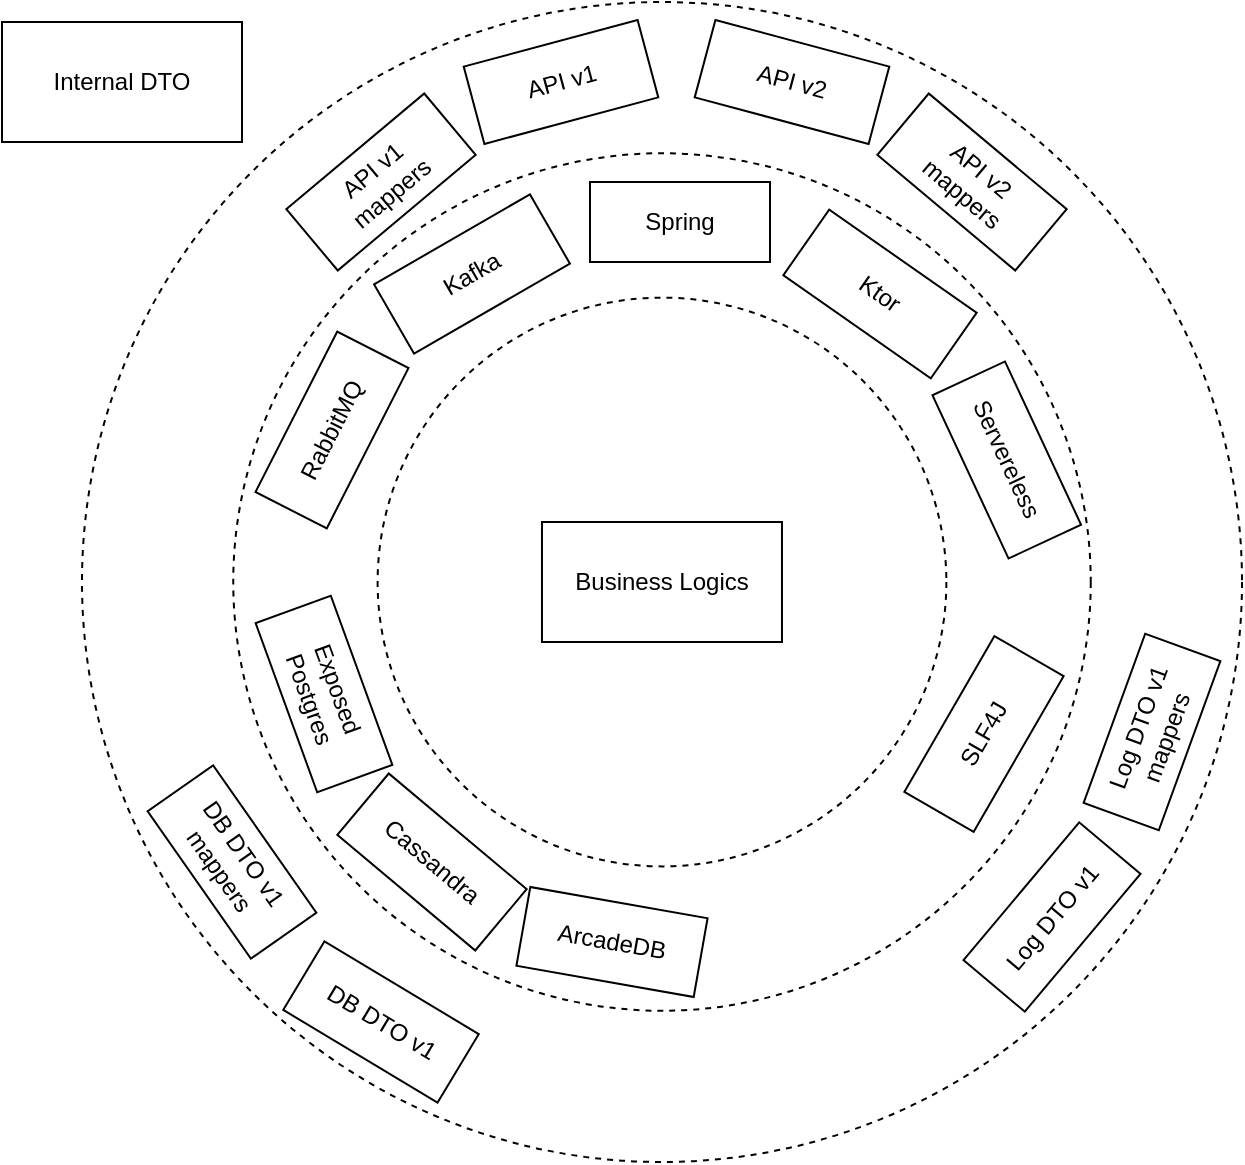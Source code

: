 <mxfile version="20.8.20" type="github">
  <diagram name="Страница 1" id="Y4q4V2JyoeAnRiIHV64o">
    <mxGraphModel dx="1050" dy="531" grid="1" gridSize="10" guides="1" tooltips="1" connect="1" arrows="1" fold="1" page="1" pageScale="1" pageWidth="827" pageHeight="1169" math="0" shadow="0">
      <root>
        <mxCell id="0" />
        <mxCell id="1" parent="0" />
        <mxCell id="BKu4UP8uy58tQrYpFL6M-6" value="" style="ellipse;whiteSpace=wrap;html=1;aspect=fixed;dashed=1;" vertex="1" parent="1">
          <mxGeometry x="230" y="220" width="580" height="580" as="geometry" />
        </mxCell>
        <mxCell id="BKu4UP8uy58tQrYpFL6M-7" value="" style="ellipse;whiteSpace=wrap;html=1;aspect=fixed;dashed=1;" vertex="1" parent="1">
          <mxGeometry x="305.63" y="295.63" width="428.75" height="428.75" as="geometry" />
        </mxCell>
        <mxCell id="BKu4UP8uy58tQrYpFL6M-2" value="API v1" style="rounded=0;whiteSpace=wrap;html=1;rotation=-15;" vertex="1" parent="1">
          <mxGeometry x="424.5" y="240" width="90" height="40" as="geometry" />
        </mxCell>
        <mxCell id="BKu4UP8uy58tQrYpFL6M-3" value="API v2" style="rounded=0;whiteSpace=wrap;html=1;rotation=15;" vertex="1" parent="1">
          <mxGeometry x="540" y="240" width="90" height="40" as="geometry" />
        </mxCell>
        <mxCell id="BKu4UP8uy58tQrYpFL6M-4" value="API v1 &lt;br&gt;mappers" style="rounded=0;whiteSpace=wrap;html=1;rotation=-40;" vertex="1" parent="1">
          <mxGeometry x="334.5" y="290" width="90" height="40" as="geometry" />
        </mxCell>
        <mxCell id="BKu4UP8uy58tQrYpFL6M-5" value="API v2 &lt;br&gt;mappers" style="rounded=0;whiteSpace=wrap;html=1;rotation=40;" vertex="1" parent="1">
          <mxGeometry x="630" y="290" width="90" height="40" as="geometry" />
        </mxCell>
        <mxCell id="BKu4UP8uy58tQrYpFL6M-8" value="DB DTO v1" style="rounded=0;whiteSpace=wrap;html=1;rotation=31;" vertex="1" parent="1">
          <mxGeometry x="334.5" y="710" width="90" height="40" as="geometry" />
        </mxCell>
        <mxCell id="BKu4UP8uy58tQrYpFL6M-9" value="DB DTO v1 &lt;br&gt;mappers" style="rounded=0;whiteSpace=wrap;html=1;rotation=55;" vertex="1" parent="1">
          <mxGeometry x="260" y="630" width="90" height="40" as="geometry" />
        </mxCell>
        <mxCell id="BKu4UP8uy58tQrYpFL6M-10" value="Log DTO v1 &lt;br&gt;mappers" style="rounded=0;whiteSpace=wrap;html=1;rotation=-70;" vertex="1" parent="1">
          <mxGeometry x="720" y="565" width="90" height="40" as="geometry" />
        </mxCell>
        <mxCell id="BKu4UP8uy58tQrYpFL6M-11" value="Log DTO v1" style="rounded=0;whiteSpace=wrap;html=1;rotation=-50;" vertex="1" parent="1">
          <mxGeometry x="670" y="657.5" width="90" height="40" as="geometry" />
        </mxCell>
        <mxCell id="BKu4UP8uy58tQrYpFL6M-12" value="" style="ellipse;whiteSpace=wrap;html=1;aspect=fixed;dashed=1;" vertex="1" parent="1">
          <mxGeometry x="377.81" y="367.82" width="284.37" height="284.37" as="geometry" />
        </mxCell>
        <mxCell id="BKu4UP8uy58tQrYpFL6M-13" value="Spring" style="rounded=0;whiteSpace=wrap;html=1;rotation=0;" vertex="1" parent="1">
          <mxGeometry x="484" y="310" width="90" height="40" as="geometry" />
        </mxCell>
        <mxCell id="BKu4UP8uy58tQrYpFL6M-14" value="Ktor" style="rounded=0;whiteSpace=wrap;html=1;rotation=35;" vertex="1" parent="1">
          <mxGeometry x="584" y="346" width="90" height="40" as="geometry" />
        </mxCell>
        <mxCell id="BKu4UP8uy58tQrYpFL6M-15" value="Servereless" style="rounded=0;whiteSpace=wrap;html=1;rotation=65;" vertex="1" parent="1">
          <mxGeometry x="647.38" y="429" width="90" height="40" as="geometry" />
        </mxCell>
        <mxCell id="BKu4UP8uy58tQrYpFL6M-16" value="RabbitMQ" style="rounded=0;whiteSpace=wrap;html=1;rotation=-63;" vertex="1" parent="1">
          <mxGeometry x="310" y="414" width="90" height="40" as="geometry" />
        </mxCell>
        <mxCell id="BKu4UP8uy58tQrYpFL6M-17" value="Kafka" style="rounded=0;whiteSpace=wrap;html=1;rotation=-30;" vertex="1" parent="1">
          <mxGeometry x="380" y="336" width="90" height="40" as="geometry" />
        </mxCell>
        <mxCell id="BKu4UP8uy58tQrYpFL6M-18" value="Exposed Postgres" style="rounded=0;whiteSpace=wrap;html=1;rotation=70;" vertex="1" parent="1">
          <mxGeometry x="306" y="546" width="90" height="40" as="geometry" />
        </mxCell>
        <mxCell id="BKu4UP8uy58tQrYpFL6M-19" value="Cassandra" style="rounded=0;whiteSpace=wrap;html=1;rotation=40;" vertex="1" parent="1">
          <mxGeometry x="360" y="630" width="90" height="40" as="geometry" />
        </mxCell>
        <mxCell id="BKu4UP8uy58tQrYpFL6M-20" value="ArcadeDB" style="rounded=0;whiteSpace=wrap;html=1;rotation=10;" vertex="1" parent="1">
          <mxGeometry x="450" y="670" width="90" height="40" as="geometry" />
        </mxCell>
        <mxCell id="BKu4UP8uy58tQrYpFL6M-21" value="SLF4J" style="rounded=0;whiteSpace=wrap;html=1;rotation=-60;" vertex="1" parent="1">
          <mxGeometry x="636" y="566" width="90" height="40" as="geometry" />
        </mxCell>
        <mxCell id="BKu4UP8uy58tQrYpFL6M-23" value="Internal DTO" style="rounded=0;whiteSpace=wrap;html=1;" vertex="1" parent="1">
          <mxGeometry x="190" y="230" width="120" height="60" as="geometry" />
        </mxCell>
        <mxCell id="BKu4UP8uy58tQrYpFL6M-24" value="Business Logics" style="rounded=0;whiteSpace=wrap;html=1;" vertex="1" parent="1">
          <mxGeometry x="459.99" y="480" width="120" height="60" as="geometry" />
        </mxCell>
      </root>
    </mxGraphModel>
  </diagram>
</mxfile>
